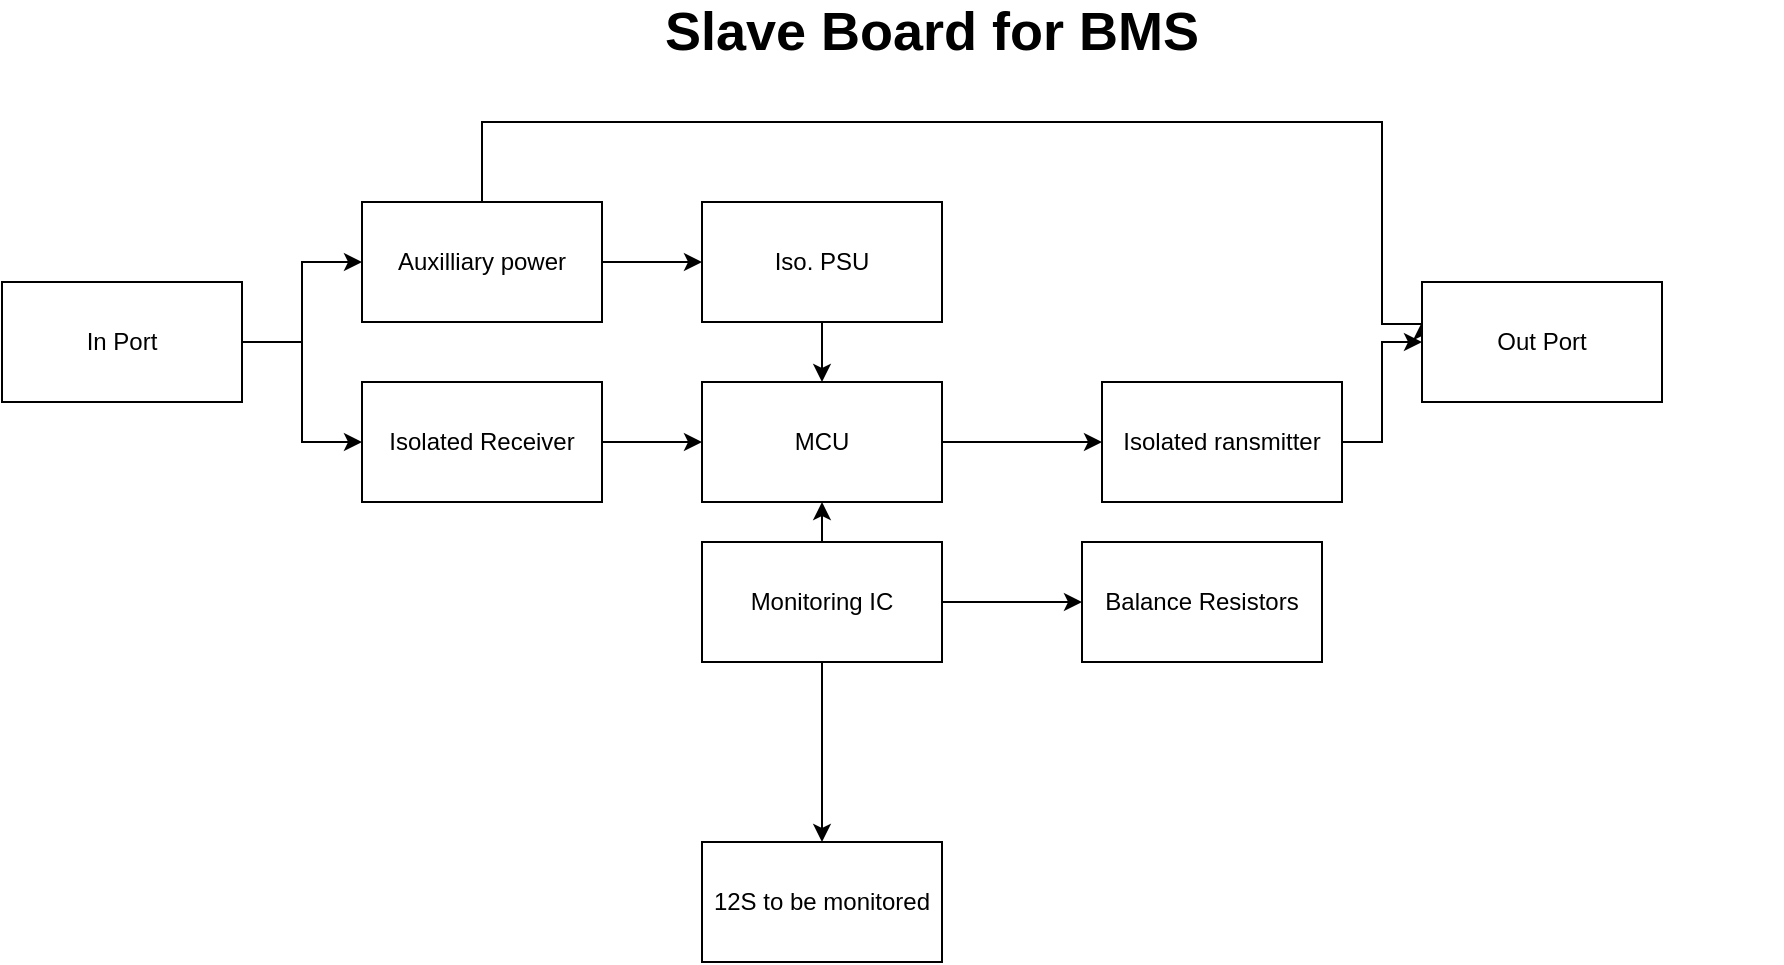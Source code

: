 <mxfile version="22.1.7" type="device">
  <diagram name="Page-1" id="a0lfwsUJ961khdICnRcy">
    <mxGraphModel dx="996" dy="1677" grid="1" gridSize="10" guides="1" tooltips="1" connect="1" arrows="1" fold="1" page="1" pageScale="1" pageWidth="850" pageHeight="1100" math="0" shadow="0">
      <root>
        <mxCell id="0" />
        <mxCell id="1" parent="0" />
        <mxCell id="oOcfiin4sPg_zZ4bHmm8-23" value="" style="edgeStyle=orthogonalEdgeStyle;rounded=0;orthogonalLoop=1;jettySize=auto;html=1;" parent="1" source="oOcfiin4sPg_zZ4bHmm8-1" target="oOcfiin4sPg_zZ4bHmm8-22" edge="1">
          <mxGeometry relative="1" as="geometry" />
        </mxCell>
        <mxCell id="6oF9Hygg5boFpSMaoJI7-2" value="" style="edgeStyle=orthogonalEdgeStyle;rounded=0;orthogonalLoop=1;jettySize=auto;html=1;" edge="1" parent="1" source="oOcfiin4sPg_zZ4bHmm8-1" target="6oF9Hygg5boFpSMaoJI7-1">
          <mxGeometry relative="1" as="geometry" />
        </mxCell>
        <mxCell id="oOcfiin4sPg_zZ4bHmm8-1" value="Monitoring IC" style="rounded=0;whiteSpace=wrap;html=1;" parent="1" vertex="1">
          <mxGeometry x="360" y="270" width="120" height="60" as="geometry" />
        </mxCell>
        <mxCell id="oOcfiin4sPg_zZ4bHmm8-2" value="" style="endArrow=classic;html=1;rounded=0;exitX=0.5;exitY=0;exitDx=0;exitDy=0;" parent="1" source="oOcfiin4sPg_zZ4bHmm8-1" edge="1">
          <mxGeometry width="50" height="50" relative="1" as="geometry">
            <mxPoint x="400" y="330" as="sourcePoint" />
            <mxPoint x="420" y="250" as="targetPoint" />
          </mxGeometry>
        </mxCell>
        <mxCell id="oOcfiin4sPg_zZ4bHmm8-8" value="" style="edgeStyle=orthogonalEdgeStyle;rounded=0;orthogonalLoop=1;jettySize=auto;html=1;" parent="1" source="oOcfiin4sPg_zZ4bHmm8-4" target="oOcfiin4sPg_zZ4bHmm8-7" edge="1">
          <mxGeometry relative="1" as="geometry" />
        </mxCell>
        <mxCell id="oOcfiin4sPg_zZ4bHmm8-4" value="MCU" style="rounded=0;whiteSpace=wrap;html=1;" parent="1" vertex="1">
          <mxGeometry x="360" y="190" width="120" height="60" as="geometry" />
        </mxCell>
        <mxCell id="oOcfiin4sPg_zZ4bHmm8-20" style="edgeStyle=orthogonalEdgeStyle;rounded=0;orthogonalLoop=1;jettySize=auto;html=1;" parent="1" source="oOcfiin4sPg_zZ4bHmm8-7" target="oOcfiin4sPg_zZ4bHmm8-19" edge="1">
          <mxGeometry relative="1" as="geometry" />
        </mxCell>
        <mxCell id="oOcfiin4sPg_zZ4bHmm8-7" value="Isolated ransmitter" style="rounded=0;whiteSpace=wrap;html=1;" parent="1" vertex="1">
          <mxGeometry x="560" y="190" width="120" height="60" as="geometry" />
        </mxCell>
        <mxCell id="oOcfiin4sPg_zZ4bHmm8-10" value="" style="edgeStyle=orthogonalEdgeStyle;rounded=0;orthogonalLoop=1;jettySize=auto;html=1;" parent="1" source="oOcfiin4sPg_zZ4bHmm8-9" target="oOcfiin4sPg_zZ4bHmm8-4" edge="1">
          <mxGeometry relative="1" as="geometry" />
        </mxCell>
        <mxCell id="oOcfiin4sPg_zZ4bHmm8-9" value="Isolated Receiver" style="rounded=0;whiteSpace=wrap;html=1;" parent="1" vertex="1">
          <mxGeometry x="190" y="190" width="120" height="60" as="geometry" />
        </mxCell>
        <mxCell id="oOcfiin4sPg_zZ4bHmm8-15" value="" style="edgeStyle=orthogonalEdgeStyle;rounded=0;orthogonalLoop=1;jettySize=auto;html=1;" parent="1" source="oOcfiin4sPg_zZ4bHmm8-11" target="oOcfiin4sPg_zZ4bHmm8-12" edge="1">
          <mxGeometry relative="1" as="geometry" />
        </mxCell>
        <mxCell id="oOcfiin4sPg_zZ4bHmm8-21" style="edgeStyle=orthogonalEdgeStyle;rounded=0;orthogonalLoop=1;jettySize=auto;html=1;" parent="1" source="oOcfiin4sPg_zZ4bHmm8-11" edge="1">
          <mxGeometry relative="1" as="geometry">
            <mxPoint x="720" y="160" as="targetPoint" />
            <Array as="points">
              <mxPoint x="250" y="60" />
              <mxPoint x="700" y="60" />
              <mxPoint x="700" y="161" />
            </Array>
          </mxGeometry>
        </mxCell>
        <mxCell id="oOcfiin4sPg_zZ4bHmm8-11" value="Auxilliary power" style="rounded=0;whiteSpace=wrap;html=1;" parent="1" vertex="1">
          <mxGeometry x="190" y="100" width="120" height="60" as="geometry" />
        </mxCell>
        <mxCell id="oOcfiin4sPg_zZ4bHmm8-13" value="" style="edgeStyle=orthogonalEdgeStyle;rounded=0;orthogonalLoop=1;jettySize=auto;html=1;" parent="1" source="oOcfiin4sPg_zZ4bHmm8-12" target="oOcfiin4sPg_zZ4bHmm8-4" edge="1">
          <mxGeometry relative="1" as="geometry" />
        </mxCell>
        <mxCell id="oOcfiin4sPg_zZ4bHmm8-12" value="Iso. PSU" style="rounded=0;whiteSpace=wrap;html=1;" parent="1" vertex="1">
          <mxGeometry x="360" y="100" width="120" height="60" as="geometry" />
        </mxCell>
        <mxCell id="oOcfiin4sPg_zZ4bHmm8-17" style="edgeStyle=orthogonalEdgeStyle;rounded=0;orthogonalLoop=1;jettySize=auto;html=1;entryX=0;entryY=0.5;entryDx=0;entryDy=0;" parent="1" source="oOcfiin4sPg_zZ4bHmm8-16" target="oOcfiin4sPg_zZ4bHmm8-11" edge="1">
          <mxGeometry relative="1" as="geometry" />
        </mxCell>
        <mxCell id="oOcfiin4sPg_zZ4bHmm8-18" style="edgeStyle=orthogonalEdgeStyle;rounded=0;orthogonalLoop=1;jettySize=auto;html=1;entryX=0;entryY=0.5;entryDx=0;entryDy=0;" parent="1" source="oOcfiin4sPg_zZ4bHmm8-16" target="oOcfiin4sPg_zZ4bHmm8-9" edge="1">
          <mxGeometry relative="1" as="geometry" />
        </mxCell>
        <mxCell id="oOcfiin4sPg_zZ4bHmm8-16" value="In Port" style="rounded=0;whiteSpace=wrap;html=1;" parent="1" vertex="1">
          <mxGeometry x="10" y="140" width="120" height="60" as="geometry" />
        </mxCell>
        <mxCell id="oOcfiin4sPg_zZ4bHmm8-19" value="Out Port" style="rounded=0;whiteSpace=wrap;html=1;" parent="1" vertex="1">
          <mxGeometry x="720" y="140" width="120" height="60" as="geometry" />
        </mxCell>
        <mxCell id="oOcfiin4sPg_zZ4bHmm8-22" value="12S to be monitored" style="rounded=0;whiteSpace=wrap;html=1;" parent="1" vertex="1">
          <mxGeometry x="360" y="420" width="120" height="60" as="geometry" />
        </mxCell>
        <mxCell id="oOcfiin4sPg_zZ4bHmm8-24" value="&lt;b&gt;&lt;font style=&quot;font-size: 27px;&quot;&gt;Slave Board for BMS&lt;/font&gt;&lt;/b&gt;" style="text;html=1;strokeColor=none;fillColor=none;align=center;verticalAlign=middle;whiteSpace=wrap;rounded=0;" parent="1" vertex="1">
          <mxGeometry x="50" width="850" height="30" as="geometry" />
        </mxCell>
        <mxCell id="6oF9Hygg5boFpSMaoJI7-1" value="Balance Resistors" style="rounded=0;whiteSpace=wrap;html=1;" vertex="1" parent="1">
          <mxGeometry x="550" y="270" width="120" height="60" as="geometry" />
        </mxCell>
      </root>
    </mxGraphModel>
  </diagram>
</mxfile>
